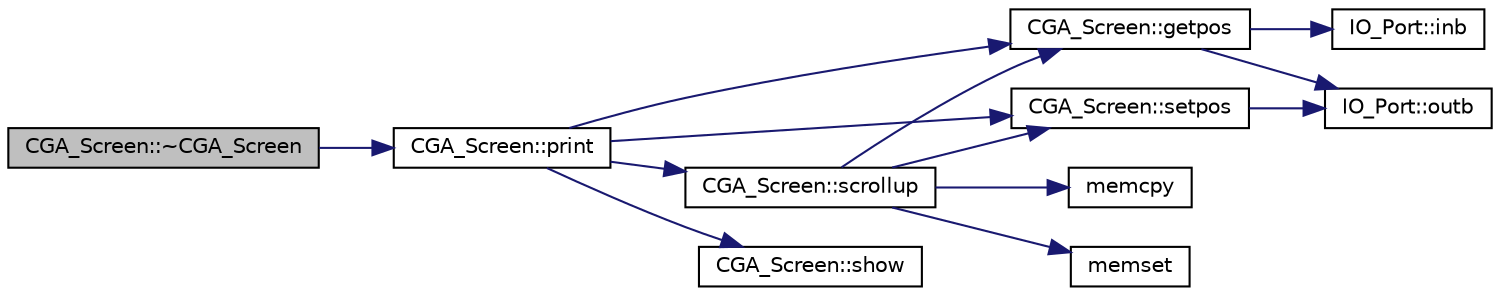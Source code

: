 digraph "CGA_Screen::~CGA_Screen"
{
  bgcolor="transparent";
  edge [fontname="Helvetica",fontsize="10",labelfontname="Helvetica",labelfontsize="10"];
  node [fontname="Helvetica",fontsize="10",shape=record];
  rankdir="LR";
  Node1 [label="CGA_Screen::~CGA_Screen",height=0.2,width=0.4,color="black", fillcolor="grey75", style="filled", fontcolor="black"];
  Node1 -> Node2 [color="midnightblue",fontsize="10",style="solid",fontname="Helvetica"];
  Node2 [label="CGA_Screen::print",height=0.2,width=0.4,color="black",URL="$classCGA__Screen.html#a6c295831093cab87c3944e39160965b9",tooltip="gibt eine Zeichenkette an der aktuellen Position aus "];
  Node2 -> Node3 [color="midnightblue",fontsize="10",style="solid",fontname="Helvetica"];
  Node3 [label="CGA_Screen::getpos",height=0.2,width=0.4,color="black",URL="$classCGA__Screen.html#a6f47426c0cf0662b6835d64e08cf929e",tooltip="get the cursor position "];
  Node3 -> Node4 [color="midnightblue",fontsize="10",style="solid",fontname="Helvetica"];
  Node4 [label="IO_Port::outb",height=0.2,width=0.4,color="black",URL="$classIO__Port.html#a63edbd1cd64f3188c448e32408c2681c",tooltip="write a byte value to the associated port. "];
  Node3 -> Node5 [color="midnightblue",fontsize="10",style="solid",fontname="Helvetica"];
  Node5 [label="IO_Port::inb",height=0.2,width=0.4,color="black",URL="$classIO__Port.html#a77b7915e167487c31150a4c4b9a15496",tooltip="read a byte value from the associated port. "];
  Node2 -> Node6 [color="midnightblue",fontsize="10",style="solid",fontname="Helvetica"];
  Node6 [label="CGA_Screen::show",height=0.2,width=0.4,color="black",URL="$classCGA__Screen.html#a6dfbfb197371c461938cfcc9c5d70187",tooltip="print a character to a specific position "];
  Node2 -> Node7 [color="midnightblue",fontsize="10",style="solid",fontname="Helvetica"];
  Node7 [label="CGA_Screen::setpos",height=0.2,width=0.4,color="black",URL="$classCGA__Screen.html#a346b7ccc05356f76e738a76a24510e33",tooltip="set the cursor position "];
  Node7 -> Node4 [color="midnightblue",fontsize="10",style="solid",fontname="Helvetica"];
  Node2 -> Node8 [color="midnightblue",fontsize="10",style="solid",fontname="Helvetica"];
  Node8 [label="CGA_Screen::scrollup",height=0.2,width=0.4,color="black",URL="$classCGA__Screen.html#a3808a301813e3e1b6368ab75a94ea652",tooltip="das aktuelle Display wird eine Zeile nach oben gescrollt "];
  Node8 -> Node9 [color="midnightblue",fontsize="10",style="solid",fontname="Helvetica"];
  Node9 [label="memcpy",height=0.2,width=0.4,color="black",URL="$cgascr_8cc.html#a6e6bcac2e080fd8066ffd4b46cc64db0"];
  Node8 -> Node10 [color="midnightblue",fontsize="10",style="solid",fontname="Helvetica"];
  Node10 [label="memset",height=0.2,width=0.4,color="black",URL="$cgascr_8cc.html#a9138eaf62e2ebaff35fe90d676b94126"];
  Node8 -> Node3 [color="midnightblue",fontsize="10",style="solid",fontname="Helvetica"];
  Node8 -> Node7 [color="midnightblue",fontsize="10",style="solid",fontname="Helvetica"];
}
